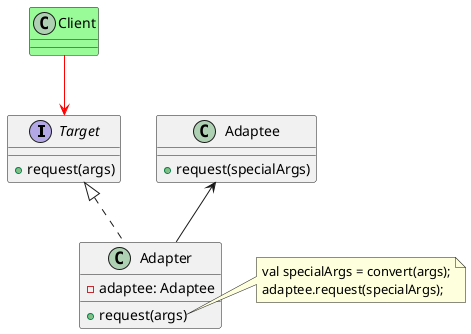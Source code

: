 @startuml 适配器模式
interface Target {
    + request(args)
}
class Adapter implements Target {
    - adaptee: Adaptee
    + request(args)
}
note right of Adapter::"request(args)"
    val specialArgs = convert(args);
    adaptee.request(specialArgs);
end note
class Adaptee {
    + request(specialArgs)
}
Adaptee <-- Adapter

class Client #palegreen
Client --[#red]> Target
@enduml

@startuml 适配器模式例子
interface MyLib {
    + analysis(Xml)
}
class JsonLibAdapter implements MyLib{
    - lib: ThirdLib
    + analysis(Xml)
}
note right of JsonLibAdapter::"analysis(Xml)"
    val json = convert(xml);
    adaptee.request(json);
end note

class ThirdLib {
    + analysis(Json)
}
ThirdLib <-- JsonLibAdapter

class Client #palegreen
Client --[#red]> MyLib
@enduml

@startuml 桥接模式
abstract Abstraction {
  # impl: Implementor
  + opertion()
}
note left of Abstraction::"opertion()"
    impl.opertionImpl()
end note

abstract RefinedAbstraction1 extends Abstraction{
  + opertion()
}
abstract RefinedAbstraction2 extends Abstraction{
  + opertion()
}

Implementor <--o Abstraction::impl 
interface Implementor {
  + opertionImpl()
}

class ConcreteImplementorA implements Implementor{
    + opertionImpl()
}
class ConcreteImplementorB implements Implementor{
    + opertionImpl()
}

class Client #palegreen
Client ..[#red]> Implementor
Client ..[#red]> Abstraction
@enduml

@startuml 桥接模式例子
abstract Image {
    # render: Render
    + dispaly(Path)
}
Render <--o Image::render  
class PngImage extends Image {
    + display(Path)
}
note left of PngImage::"display(path: Path)"
    Matrix matrix = parse(path)
    render.doPaint(matrix)
end note
class GifImage extends Image {
    + display(Path)
}
class JpgImage extends Image {
    + display(Path)
}
class BmpImage extends Image {
    + display(Path)
}

interface Render {
    + doPaint(Matrix)
}

class WindowsRender implements Render {
    + doPaint(Matrix)
}
class LinuxRender implements Render {
    + doPaint(Matrix)
}
class UnixRender implements Render {
    + doPaint(Matrix)
}

class Client #palegreen
Client ..[#red]> Render
Client ..[#red]> Image
@enduml

@startuml 桥接模式练习
abstract Database {
    - converter: Converter
    + read(tableName): List<Record>
    + convert(tableName): File
}
Converter <--o Database::converter 
class MysqlDatabase extends Database{
    + read(tableName): List<Record>
    + convert(tableName): File
}
class OracleDatabase extends Database{
    + read(tableName): List<Record>
    + convert(tableName): File
}

interface Converter {
    + convert(List<Record>): File
}
class TextConverter implements Converter {
    + convert(List<Record>): File
}
class PdfConverter implements Converter {
    + convert(List<Record>): File
}

class Client #palegreen
Client ..[#red]> Converter
Client ..[#red]> Database
@enduml

@startuml 组合模式
interface Component {
    + operation()
    --
    + add(Component)
    + remove(Component)
    + getChildren(): Component[]
}

class Leaf implements Component{
    + operation()
}
class Composite implements Component {
    - children: Component[]
    + operation()
    + add(Component)
    + remove(Component)
    + getChildren(): Component[]
}
note left of Composite::"operation()"
    for(Component: child: children) {
        child.operation();
    }
end note
Component <--o Composite::children

class Client #palegreen
Client ..[#red]> Component
@enduml

@startuml 组合模式实现
abstract AbstractFile {
    + add(AbstractFile)
    + remove(AbstractFile)
    + getChildren(): AbstractFile[]
    + killVirus() 
}
class TextFile implements AbstractFile {
    + killVirus()
}
class ImageFile implements AbstractFile {
    + killVirus()
}
class Folder implements AbstractFile {
    - children: AbstractFile[]
    + killVirus() 
    + add(AbstractFile)
    + remove(AbstractFile)
    + getChildren(): AbstractFile[]

}
AbstractFile <--o Folder::children
note left of Folder::"killVirus()"
    for(AbstractFile: child: children) {
        child.killVirus();
    }
end note

class Client #palegreen
Client ..[#red]> AbstractFile
@enduml

@startuml 装饰器模式-图像组件库
abstract Component {
    + display()
}
class Window extends Component {
    + display()
}
class TextBox extends Component {
    + display()
}
class ListBox extends Component {
    + display()
}

class ScrollBarWindow extends Window {
    + display()
    + setScrollBar()
}
class BlackBorderWindow extends Window {
    + display()
    + setBlackBorder()
}
class ScrollBarBlackBorderWindow extends ScrollBarWindow,BlackBorderWindow {
    + setBlackBorder()
}

class ScrollBarTextBox extends TextBox {
    + display()
    + setScrollBar()
}
class BlackBorderTextBox extends TextBox {
    + display()
    + setBlackBorder()
}
class ScrollBarBlackBorderTextBox extends ScrollBarTextBox,BlackBorderTextBox {
    + setBlackBorder()
}

class ScrollBarListBox extends ListBox {
    + display()
    + setScrollBar()
}
class BlackBorderListBox extends ListBox {
    + display()
    + setBlackBorder()
}
class ScrollBarBlackBorderListBox extends ScrollBarListBox,BlackBorderListBox {
    + setBlackBorder()
}
@enduml

@startuml 装饰器模式
abstract Component {
    + operation()
}
class ConcreteComponent extends Component {
    + operation()
}
class Decorator extends Component {
    - component: Component
    + operation()
}
Component <--o Decorator::component 

class ConcreteDecoratorA extends Decorator {
    - aState
    + operation()
    + aBehavior()
}
note left of ConcreteDecoratorA::"operation()"
    super.operation();
    extra();
end note
class ConcreteDecoratorB extends Decorator {
    - bState
    + operation()
    + bBehavior()
}
note right of ConcreteDecoratorB::"operation()"
    super.operation();
    extra();
end note

class Client #palegreen
note left of Client
    it = new ConcreteComponent()
    a = new ConcreteDecoratorA(it);
    b = new ConcreteDecoratorA(a);
    b.operation();
end note
Client ..[#red]> Component
@enduml

@startuml 装饰器模式实现
abstract Component {
    + display()
}
class Window extends Component {
    + display()
}
class TextBox extends Component {
    + display()
}
class ListBox extends Component {
    + display()
}

abstract Decorator extends Component{
    - component: Component
    + Decorator(Component)
    + display()
}
Component <--o Decorator::component
class ScrollBarDecorator extends Decorator {
    + ScrollBarDecorator(Component)
    + display()
}
class BlackBorderDecorator extends Decorator {
    + BlackBorderDecorator(Component)
    + display()
}

class Client #palegreen
note top of Client
    window = new Window()
    scrollBarWindow = new ScrollBarDecorator(window);
    blackBorderScrollBarWindow = new BlackBorderDecorator(scrollBarWindow);
    blackBorderScrollBarWindow.display();
end note
Client ..[#red]> Component
@enduml

@startuml 门面模式-加密模块
allowmixing
class FileReader
class AesEncrypt
class FileWriter

component 财务管理软件
component 公文审批系统
component 邮件管理软件

财务管理软件 --  FileReader
财务管理软件 --  AesEncrypt
财务管理软件 --  FileWriter
公文审批系统 --  FileReader
公文审批系统 --  AesEncrypt
公文审批系统 --  FileWriter
邮件管理软件 --  FileReader
邮件管理软件 --  AesEncrypt
邮件管理软件 --  FileWriter
@enduml

@startuml 门面模式
class Facade
Facade --> SubSystemA
Facade --> SubSystemB
Facade --> SubSystemC

class Client #palegreen
Client --> Facade
@enduml

@startuml 门面模式实现
class EncryptFacade {
    - reader    : FileReader
    - writer    : FileWriter
    - encrypt   : AesEncrypt
    + EncryptFacade()
    + fileEncrypt(source: Path, target: Path)
}
class FileReader {
    - read(source: Path): byte[]
}
class AesEncrypt {
    - encrypt(data: byte[]): byte[]
}
class FileWriter {
    + write(target: Path, cipher: byte[])
}
EncryptFacade --> FileReader
EncryptFacade --> AesEncrypt
EncryptFacade --> FileWriter

class Client #palegreen
Client --> EncryptFacade
@enduml

@startuml 享元模式
class FlyWeight {
    - repeatState
    + FlyWeight(repeatState)
    + operation(uniqueState)
}
class FlyWeightFactory {
    - cache: HashMap<Key,FlyWeight>
    + getFlyWeight(repeatState): FlyWeight
}
FlyWeightFactory o--> FlyWeight 

note left of FlyWeightFactory::"getFlyWeight"
    key = mapping(repeatState)
    if(null == cache.get(key)) {
        cache.put(key, new FlyWeight(repeatState));
    }
    return cache.get(key);
end note

class Context {
    - uniqueState
    - flyWeight: FlyWeight
    + Context(repeatState, uniqueState)
    + operation()
}
note left of Context::"Context(repeatState, uniqueState)"
    repeatState = repeatState;
    uniqueState = FlyWeightFactory.getFlyWeight(repeatState);
end note

Context::Context ..> FlyWeightFactory
Context::flyWeight *--> FlyWeight

class Client #palegreen
Client --> Context
@enduml

@startuml 享元模式实现
interface GoStone {
    + getColor()
    + display(x, y)
}
class WhiteGoStone implements GoStone {
    - color
}
class BlackGoStone implements GoStone {
    - color
}

class GoStoneFactory {
    - cache: HashMap
    + getGoStone(color): GoStone
}
GoStoneFactory o--> GoStone

note left of GoStoneFactory::"getGoStone"
    if(null == cache.get(color)) {
        cache.put(color, new GoStone(color));
    }
    return cache.get(color);
end note

class GoStonePostion {
    - x
    - y
    - goStone: GoStone
    + GoStonePostion(color, x, y)
    + display()
}


GoStonePostion ..>  GoStoneFactory
GoStonePostion::goStone *-->  GoStone

class Client #palegreen
Client --> GoStonePostion
@enduml

@startuml 代理模式
interface Subject {
    + reuqest()
}
class RealSubject implements Subject {
    + reuqest()
}
class ProxySubject implements Subject {
    - realSubject: RealSubject
    + preRequest()
    + request()
    + postRequest()
}
RealSubject <-- ProxySubject::realSubject
note left of ProxySubject::"request"
    preRequest();
    realSubject.request();
    postRequest();  
end note

class Client #palegreen
Client ..> Subject
@enduml

@startuml 代理模式例子
interface Searcher {
    + search(userId String, String keyword): String
}
class RealSearcher implements Searcher{
    + search(userId String, String keyword): String
}
class SearchProxy implements Searcher {
    - realSearcher: RealSearcher
    - validator: AccessValidator
    - logger: Logger
    + search(userId String, String keyword): String
    + validate(userId: String): boolean
    + log(String userId)
}
RealSearcher <-- SearchProxy::realSearcher
SearchProxy --> RealAccessValidator
SearchProxy --> Logger

note left of SearchProxy::"search(userId String, String keyword): String"
    validator.validate(userId);
    realSearcher.search(userId, keyword);
    logger.log(userId);
end note

class Client #palegreen
Client ..> Searcher
@enduml